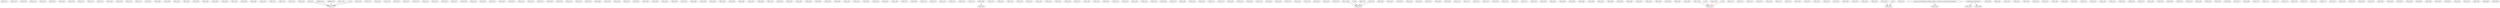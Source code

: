 digraph G {
    POLS_101;
    POLS_110;
    POLS_195;
    POLS_201;
    POLS_202;
    POLS_203;
    POLS_204;
    POLS_205;
    POLS_207;
    POLS_212;
    POLS_213;
    POLS_246;
    POLS_249;
    POLS_270;
    POLS_273;
    POLS_281;
    POLS_295;
    POLS_299;
    POLS_301;
    POLS_302;
    POLS_303;
    POLS_304;
    POLS_305;
    POLS_306;
    POLS_307;
    POLS_308;
    POLS_309;
    POLS_310;
    POLS_311;
    POLS_312;
    POLS_313;
    POLS_314;
    edge [color=black];
    AES_150 -> POLS_315;
    AFRAM_150 -> POLS_315;
    AFRAM_201 -> POLS_315;
    POL_S_201 -> POLS_315;
    S_201 -> POLS_315;
    POLS_316;
    POLS_317;
    POLS_318;
    POLS_319;
    POLS_320;
    POLS_321;
    POLS_322;
    POLS_324;
    POLS_325;
    POLS_326;
    POLS_327;
    POLS_328;
    POLS_329;
    POLS_330;
    POLS_331;
    POLS_332;
    POLS_333;
    POLS_334;
    POLS_335;
    POLS_337;
    POLS_338;
    POLS_340;
    POLS_341;
    POLS_342;
    POLS_343;
    POLS_346;
    POLS_348;
    POLS_350;
    POLS_351;
    POLS_352;
    POLS_353;
    POLS_354;
    POLS_355;
    POLS_356;
    POLS_357;
    POLS_358;
    POLS_359;
    POLS_360;
    POLS_361;
    POLS_363;
    POLS_365;
    POLS_367;
    POLS_368;
    POLS_370;
    POLS_381;
    POLS_382;
    POLS_383;
    POLS_384;
    POLS_385;
    POLS_395;
    POLS_398;
    POLS_401;
    POLS_402;
    POLS_403;
    POLS_404;
    POLS_405;
    POLS_406;
    POLS_407;
    POLS_409;
    POLS_410;
    POLS_411;
    POLS_412;
    POLS_413;
    POLS_414;
    POLS_415;
    edge [color=black];
    ECON_300 -> POLS_416;
    POLS_417;
    POLS_418;
    POLS_419;
    POLS_420;
    POLS_421;
    POLS_422;
    POLS_424;
    POLS_425;
    POLS_426;
    POLS_427;
    POLS_428;
    POLS_429;
    POLS_430;
    POLS_431;
    POLS_432;
    POLS_433;
    POLS_434;
    POLS_435;
    POLS_436;
    POLS_437;
    POLS_438;
    POLS_439;
    POLS_440;
    POLS_441;
    POLS_442;
    POLS_443;
    POLS_444;
    POLS_445;
    POLS_447;
    POLS_448;
    POLS_449;
    POLS_451;
    POLS_452;
    POLS_453;
    POLS_454;
    POLS_455;
    POLS_456;
    edge [color=black];
    POL_S_249 -> POLS_457;
    S_249 -> POLS_457;
    HIST_249 -> POLS_457;
    SOC_266 -> POLS_457;
    POLS_460;
    POLS_461;
    POLS_462;
    POLS_464;
    POLS_465;
    POLS_467;
    POLS_468;
    POLS_469;
    POLS_470;
    POLS_471;
    POLS_472;
    POLS_473;
    POLS_474;
    POLS_475;
    POLS_476;
    POLS_477;
    POLS_479;
    POLS_480;
    POLS_481;
    POLS_488;
    POLS_489;
    POLS_495;
    POLS_496;
    POLS_497;
    POLS_498;
    POLS_499;
    POLS_500;
    POLS_501;
    POLS_502;
    POLS_503;
    POLS_504;
    POLS_505;
    POLS_509;
    edge [color=black];
    POL_S_501 -> POLS_510;
    S_501 -> POLS_510;
    edge [color=red];
    POL_S_503 -> POLS_510;
    S_503 -> POLS_510;
    POLS_511;
    POLS_513;
    POLS_514;
    POLS_515;
    POLS_516;
    POLS_517;
    POLS_519;
    POLS_520;
    POLS_521;
    POLS_522;
    POLS_524;
    POLS_525;
    POLS_526;
    POLS_527;
    POLS_530;
    POLS_532;
    edge [color=black];
    POL_S_532 -> POLS_533;
    S_532 -> POLS_533;
    POLS_534;
    edge [color=black];
    a_course_on_contemporary_Chinese_politics_or_history_or_permission_of_instructor -> POLS_535;
    edge [color=black];
    permission_of_instructor -> POLS_537;
    POLS_538;
    edge [color=black];
    permission_of_instructor -> POLS_539;
    POLS_540;
    POLS_541;
    POLS_542;
    POLS_543;
    POLS_544;
    POLS_547;
    POLS_548;
    POLS_549;
    POLS_550;
    POLS_551;
    POLS_552;
    POLS_553;
    POLS_554;
    POLS_555;
    POLS_556;
    POLS_557;
    POLS_558;
    POLS_559;
    POLS_560;
    POLS_561;
    POLS_562;
    POLS_563;
    POLS_564;
    POLS_565;
    POLS_566;
    POLS_567;
    POLS_569;
    POLS_570;
    POLS_571;
    POLS_572;
    POLS_573;
    POLS_574;
    POLS_575;
    POLS_576;
    POLS_577;
    POLS_578;
    POLS_579;
    POLS_580;
    POLS_582;
    POLS_583;
    POLS_584;
    POLS_586;
    POLS_587;
    POLS_588;
    POLS_589;
    POLS_590;
    POLS_593;
    POLS_594;
    POLS_595;
    POLS_597;
    POLS_598;
    POLS_600;
    POLS_800;
}
